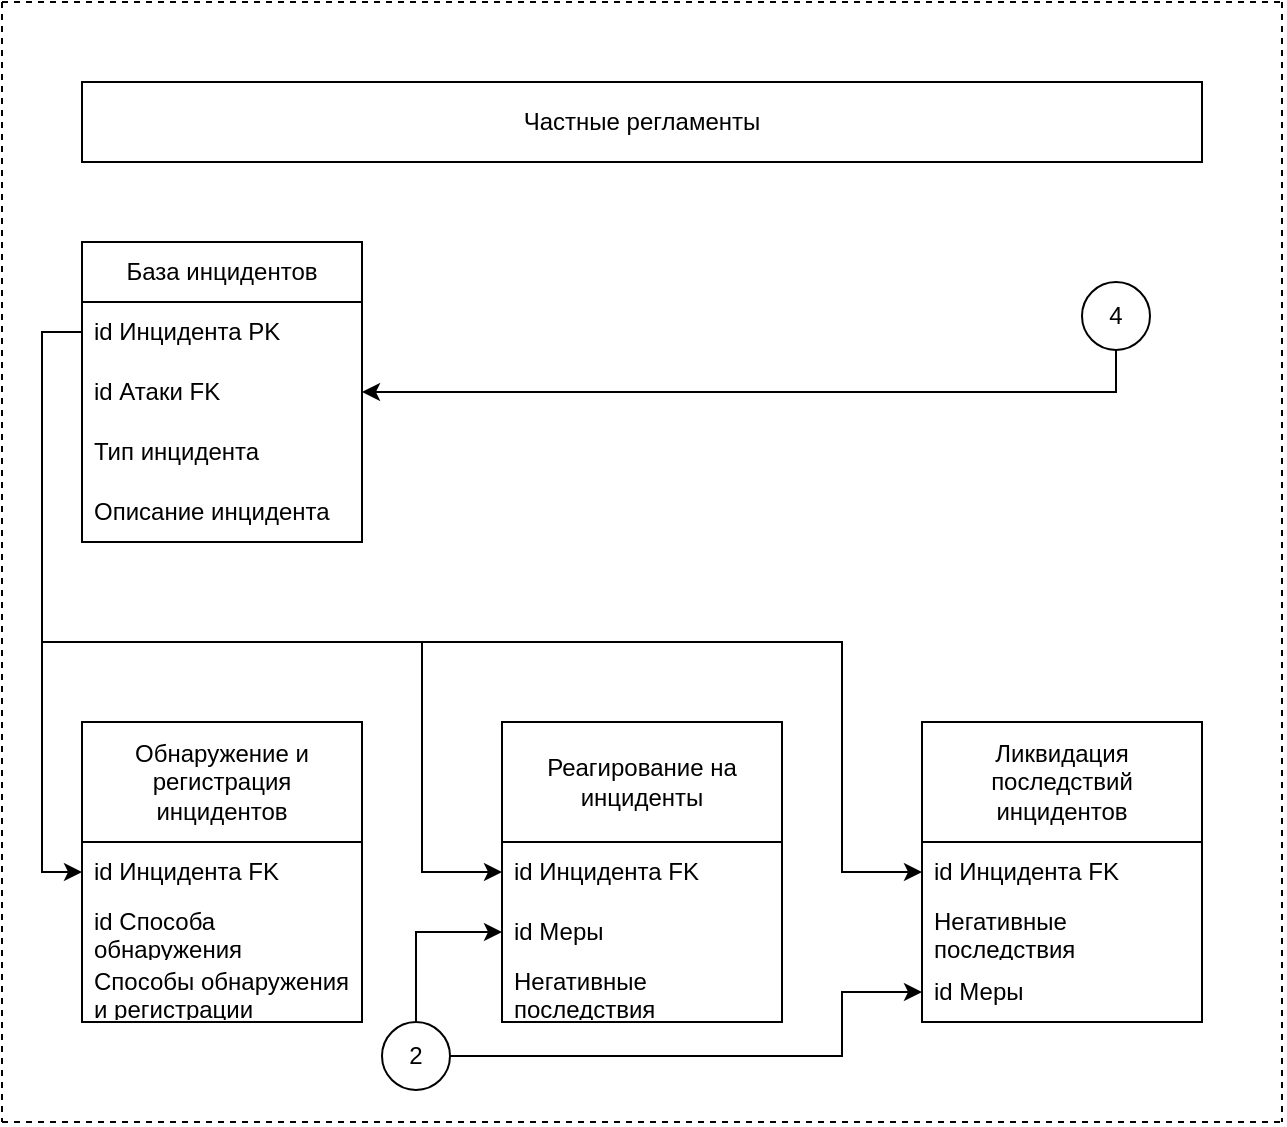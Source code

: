 <mxfile version="24.8.4">
  <diagram name="Страница — 1" id="eE1Gje8A0oezQRLzRqn4">
    <mxGraphModel dx="1290" dy="567" grid="1" gridSize="10" guides="1" tooltips="1" connect="1" arrows="1" fold="1" page="1" pageScale="1" pageWidth="827" pageHeight="1169" math="0" shadow="0">
      <root>
        <mxCell id="0" />
        <mxCell id="1" parent="0" />
        <mxCell id="DnC8KK1tUiim30TQwv2K-16" value="Частные регламенты" style="rounded=0;whiteSpace=wrap;html=1;" parent="1" vertex="1">
          <mxGeometry x="80" y="120" width="560" height="40" as="geometry" />
        </mxCell>
        <mxCell id="DnC8KK1tUiim30TQwv2K-17" value="" style="endArrow=none;dashed=1;html=1;rounded=0;" parent="1" edge="1">
          <mxGeometry width="50" height="50" relative="1" as="geometry">
            <mxPoint x="40" y="80" as="sourcePoint" />
            <mxPoint x="680" y="80" as="targetPoint" />
          </mxGeometry>
        </mxCell>
        <mxCell id="DnC8KK1tUiim30TQwv2K-18" value="" style="endArrow=none;dashed=1;html=1;rounded=0;" parent="1" edge="1">
          <mxGeometry width="50" height="50" relative="1" as="geometry">
            <mxPoint x="40" y="640" as="sourcePoint" />
            <mxPoint x="680" y="640" as="targetPoint" />
          </mxGeometry>
        </mxCell>
        <mxCell id="DnC8KK1tUiim30TQwv2K-19" value="" style="endArrow=none;dashed=1;html=1;rounded=0;" parent="1" edge="1">
          <mxGeometry width="50" height="50" relative="1" as="geometry">
            <mxPoint x="40" y="80" as="sourcePoint" />
            <mxPoint x="40" y="640" as="targetPoint" />
          </mxGeometry>
        </mxCell>
        <mxCell id="DnC8KK1tUiim30TQwv2K-20" value="" style="endArrow=none;dashed=1;html=1;rounded=0;" parent="1" edge="1">
          <mxGeometry width="50" height="50" relative="1" as="geometry">
            <mxPoint x="680" y="80" as="sourcePoint" />
            <mxPoint x="680" y="640" as="targetPoint" />
          </mxGeometry>
        </mxCell>
        <mxCell id="DnC8KK1tUiim30TQwv2K-25" value="Обнаружение и регистрация инцидентов" style="swimlane;fontStyle=0;childLayout=stackLayout;horizontal=1;startSize=60;horizontalStack=0;resizeParent=1;resizeParentMax=0;resizeLast=0;collapsible=1;marginBottom=0;whiteSpace=wrap;html=1;" parent="1" vertex="1">
          <mxGeometry x="80" y="440" width="140" height="150" as="geometry" />
        </mxCell>
        <mxCell id="DnC8KK1tUiim30TQwv2K-26" value="id Инцидента FK" style="text;strokeColor=none;fillColor=none;align=left;verticalAlign=middle;spacingLeft=4;spacingRight=4;overflow=hidden;points=[[0,0.5],[1,0.5]];portConstraint=eastwest;rotatable=0;whiteSpace=wrap;html=1;" parent="DnC8KK1tUiim30TQwv2K-25" vertex="1">
          <mxGeometry y="60" width="140" height="30" as="geometry" />
        </mxCell>
        <mxCell id="DnC8KK1tUiim30TQwv2K-27" value="id Способа обнаружения" style="text;strokeColor=none;fillColor=none;align=left;verticalAlign=middle;spacingLeft=4;spacingRight=4;overflow=hidden;points=[[0,0.5],[1,0.5]];portConstraint=eastwest;rotatable=0;whiteSpace=wrap;html=1;" parent="DnC8KK1tUiim30TQwv2K-25" vertex="1">
          <mxGeometry y="90" width="140" height="30" as="geometry" />
        </mxCell>
        <mxCell id="LXAXK2Sx4whhD2p3gOs8-12" value="Способы обнаружения и регистрации" style="text;strokeColor=none;fillColor=none;align=left;verticalAlign=middle;spacingLeft=4;spacingRight=4;overflow=hidden;points=[[0,0.5],[1,0.5]];portConstraint=eastwest;rotatable=0;whiteSpace=wrap;html=1;" parent="DnC8KK1tUiim30TQwv2K-25" vertex="1">
          <mxGeometry y="120" width="140" height="30" as="geometry" />
        </mxCell>
        <mxCell id="DnC8KK1tUiim30TQwv2K-29" value="База инцидентов" style="swimlane;fontStyle=0;childLayout=stackLayout;horizontal=1;startSize=30;horizontalStack=0;resizeParent=1;resizeParentMax=0;resizeLast=0;collapsible=1;marginBottom=0;whiteSpace=wrap;html=1;" parent="1" vertex="1">
          <mxGeometry x="80" y="200" width="140" height="150" as="geometry">
            <mxRectangle x="290" y="200" width="140" height="30" as="alternateBounds" />
          </mxGeometry>
        </mxCell>
        <mxCell id="DnC8KK1tUiim30TQwv2K-30" value="id Инцидента PK" style="text;strokeColor=none;fillColor=none;align=left;verticalAlign=middle;spacingLeft=4;spacingRight=4;overflow=hidden;points=[[0,0.5],[1,0.5]];portConstraint=eastwest;rotatable=0;whiteSpace=wrap;html=1;" parent="DnC8KK1tUiim30TQwv2K-29" vertex="1">
          <mxGeometry y="30" width="140" height="30" as="geometry" />
        </mxCell>
        <mxCell id="LXAXK2Sx4whhD2p3gOs8-6" value="id Атаки FK" style="text;strokeColor=none;fillColor=none;align=left;verticalAlign=middle;spacingLeft=4;spacingRight=4;overflow=hidden;points=[[0,0.5],[1,0.5]];portConstraint=eastwest;rotatable=0;whiteSpace=wrap;html=1;" parent="DnC8KK1tUiim30TQwv2K-29" vertex="1">
          <mxGeometry y="60" width="140" height="30" as="geometry" />
        </mxCell>
        <mxCell id="DnC8KK1tUiim30TQwv2K-31" value="Тип инцидента" style="text;strokeColor=none;fillColor=none;align=left;verticalAlign=middle;spacingLeft=4;spacingRight=4;overflow=hidden;points=[[0,0.5],[1,0.5]];portConstraint=eastwest;rotatable=0;whiteSpace=wrap;html=1;" parent="DnC8KK1tUiim30TQwv2K-29" vertex="1">
          <mxGeometry y="90" width="140" height="30" as="geometry" />
        </mxCell>
        <mxCell id="DnC8KK1tUiim30TQwv2K-32" value="Описание инцидента" style="text;strokeColor=none;fillColor=none;align=left;verticalAlign=middle;spacingLeft=4;spacingRight=4;overflow=hidden;points=[[0,0.5],[1,0.5]];portConstraint=eastwest;rotatable=0;whiteSpace=wrap;html=1;" parent="DnC8KK1tUiim30TQwv2K-29" vertex="1">
          <mxGeometry y="120" width="140" height="30" as="geometry" />
        </mxCell>
        <mxCell id="DnC8KK1tUiim30TQwv2K-36" value="Реагирование на инциденты" style="swimlane;fontStyle=0;childLayout=stackLayout;horizontal=1;startSize=60;horizontalStack=0;resizeParent=1;resizeParentMax=0;resizeLast=0;collapsible=1;marginBottom=0;whiteSpace=wrap;html=1;" parent="1" vertex="1">
          <mxGeometry x="290" y="440" width="140" height="150" as="geometry">
            <mxRectangle x="290" y="440" width="200" height="60" as="alternateBounds" />
          </mxGeometry>
        </mxCell>
        <mxCell id="DnC8KK1tUiim30TQwv2K-37" value="id Инцидента FK" style="text;strokeColor=none;fillColor=none;align=left;verticalAlign=middle;spacingLeft=4;spacingRight=4;overflow=hidden;points=[[0,0.5],[1,0.5]];portConstraint=eastwest;rotatable=0;whiteSpace=wrap;html=1;" parent="DnC8KK1tUiim30TQwv2K-36" vertex="1">
          <mxGeometry y="60" width="140" height="30" as="geometry" />
        </mxCell>
        <mxCell id="DnC8KK1tUiim30TQwv2K-38" value="id Меры" style="text;strokeColor=none;fillColor=none;align=left;verticalAlign=middle;spacingLeft=4;spacingRight=4;overflow=hidden;points=[[0,0.5],[1,0.5]];portConstraint=eastwest;rotatable=0;whiteSpace=wrap;html=1;" parent="DnC8KK1tUiim30TQwv2K-36" vertex="1">
          <mxGeometry y="90" width="140" height="30" as="geometry" />
        </mxCell>
        <mxCell id="DnC8KK1tUiim30TQwv2K-39" value="Негативные последствия" style="text;strokeColor=none;fillColor=none;align=left;verticalAlign=middle;spacingLeft=4;spacingRight=4;overflow=hidden;points=[[0,0.5],[1,0.5]];portConstraint=eastwest;rotatable=0;whiteSpace=wrap;html=1;" parent="DnC8KK1tUiim30TQwv2K-36" vertex="1">
          <mxGeometry y="120" width="140" height="30" as="geometry" />
        </mxCell>
        <mxCell id="DnC8KK1tUiim30TQwv2K-40" value="Ликвидация последствий инцидентов" style="swimlane;fontStyle=0;childLayout=stackLayout;horizontal=1;startSize=60;horizontalStack=0;resizeParent=1;resizeParentMax=0;resizeLast=0;collapsible=1;marginBottom=0;whiteSpace=wrap;html=1;" parent="1" vertex="1">
          <mxGeometry x="500" y="440" width="140" height="150" as="geometry" />
        </mxCell>
        <mxCell id="DnC8KK1tUiim30TQwv2K-41" value="id Инцидента FK" style="text;strokeColor=none;fillColor=none;align=left;verticalAlign=middle;spacingLeft=4;spacingRight=4;overflow=hidden;points=[[0,0.5],[1,0.5]];portConstraint=eastwest;rotatable=0;whiteSpace=wrap;html=1;" parent="DnC8KK1tUiim30TQwv2K-40" vertex="1">
          <mxGeometry y="60" width="140" height="30" as="geometry" />
        </mxCell>
        <mxCell id="DnC8KK1tUiim30TQwv2K-42" value="Негативные последствия" style="text;strokeColor=none;fillColor=none;align=left;verticalAlign=middle;spacingLeft=4;spacingRight=4;overflow=hidden;points=[[0,0.5],[1,0.5]];portConstraint=eastwest;rotatable=0;whiteSpace=wrap;html=1;" parent="DnC8KK1tUiim30TQwv2K-40" vertex="1">
          <mxGeometry y="90" width="140" height="30" as="geometry" />
        </mxCell>
        <mxCell id="PtvLYVf0Z_m3JwXr-Vei-3" value="id Меры" style="text;strokeColor=none;fillColor=none;align=left;verticalAlign=middle;spacingLeft=4;spacingRight=4;overflow=hidden;points=[[0,0.5],[1,0.5]];portConstraint=eastwest;rotatable=0;whiteSpace=wrap;html=1;" vertex="1" parent="DnC8KK1tUiim30TQwv2K-40">
          <mxGeometry y="120" width="140" height="30" as="geometry" />
        </mxCell>
        <mxCell id="LXAXK2Sx4whhD2p3gOs8-16" style="edgeStyle=orthogonalEdgeStyle;rounded=0;orthogonalLoop=1;jettySize=auto;html=1;exitX=0;exitY=0.5;exitDx=0;exitDy=0;entryX=0;entryY=0.5;entryDx=0;entryDy=0;" parent="1" source="DnC8KK1tUiim30TQwv2K-30" target="DnC8KK1tUiim30TQwv2K-26" edge="1">
          <mxGeometry relative="1" as="geometry" />
        </mxCell>
        <mxCell id="LXAXK2Sx4whhD2p3gOs8-17" style="edgeStyle=orthogonalEdgeStyle;rounded=0;orthogonalLoop=1;jettySize=auto;html=1;exitX=0;exitY=0.5;exitDx=0;exitDy=0;entryX=0;entryY=0.5;entryDx=0;entryDy=0;" parent="1" source="DnC8KK1tUiim30TQwv2K-30" target="DnC8KK1tUiim30TQwv2K-37" edge="1">
          <mxGeometry relative="1" as="geometry">
            <Array as="points">
              <mxPoint x="60" y="245" />
              <mxPoint x="60" y="400" />
              <mxPoint x="250" y="400" />
              <mxPoint x="250" y="515" />
            </Array>
          </mxGeometry>
        </mxCell>
        <mxCell id="LXAXK2Sx4whhD2p3gOs8-18" style="edgeStyle=orthogonalEdgeStyle;rounded=0;orthogonalLoop=1;jettySize=auto;html=1;exitX=0;exitY=0.5;exitDx=0;exitDy=0;entryX=0;entryY=0.5;entryDx=0;entryDy=0;" parent="1" source="DnC8KK1tUiim30TQwv2K-30" target="DnC8KK1tUiim30TQwv2K-41" edge="1">
          <mxGeometry relative="1" as="geometry">
            <Array as="points">
              <mxPoint x="60" y="245" />
              <mxPoint x="60" y="400" />
              <mxPoint x="460" y="400" />
              <mxPoint x="460" y="515" />
            </Array>
          </mxGeometry>
        </mxCell>
        <mxCell id="PiTqCpzkUntEH7VyGKIw-1" style="edgeStyle=orthogonalEdgeStyle;rounded=0;orthogonalLoop=1;jettySize=auto;html=1;entryX=1;entryY=0.5;entryDx=0;entryDy=0;" parent="1" source="LXAXK2Sx4whhD2p3gOs8-19" target="LXAXK2Sx4whhD2p3gOs8-6" edge="1">
          <mxGeometry relative="1" as="geometry" />
        </mxCell>
        <mxCell id="LXAXK2Sx4whhD2p3gOs8-19" value="4" style="ellipse;whiteSpace=wrap;html=1;aspect=fixed;" parent="1" vertex="1">
          <mxGeometry x="580" y="220" width="34" height="34" as="geometry" />
        </mxCell>
        <mxCell id="PtvLYVf0Z_m3JwXr-Vei-2" style="edgeStyle=orthogonalEdgeStyle;rounded=0;orthogonalLoop=1;jettySize=auto;html=1;entryX=0;entryY=0.5;entryDx=0;entryDy=0;" edge="1" parent="1" source="PtvLYVf0Z_m3JwXr-Vei-1" target="DnC8KK1tUiim30TQwv2K-38">
          <mxGeometry relative="1" as="geometry" />
        </mxCell>
        <mxCell id="PtvLYVf0Z_m3JwXr-Vei-4" style="edgeStyle=orthogonalEdgeStyle;rounded=0;orthogonalLoop=1;jettySize=auto;html=1;entryX=0;entryY=0.5;entryDx=0;entryDy=0;" edge="1" parent="1" source="PtvLYVf0Z_m3JwXr-Vei-1" target="PtvLYVf0Z_m3JwXr-Vei-3">
          <mxGeometry relative="1" as="geometry">
            <Array as="points">
              <mxPoint x="460" y="607" />
              <mxPoint x="460" y="575" />
            </Array>
          </mxGeometry>
        </mxCell>
        <mxCell id="PtvLYVf0Z_m3JwXr-Vei-1" value="2" style="ellipse;whiteSpace=wrap;html=1;aspect=fixed;" vertex="1" parent="1">
          <mxGeometry x="230" y="590" width="34" height="34" as="geometry" />
        </mxCell>
      </root>
    </mxGraphModel>
  </diagram>
</mxfile>
